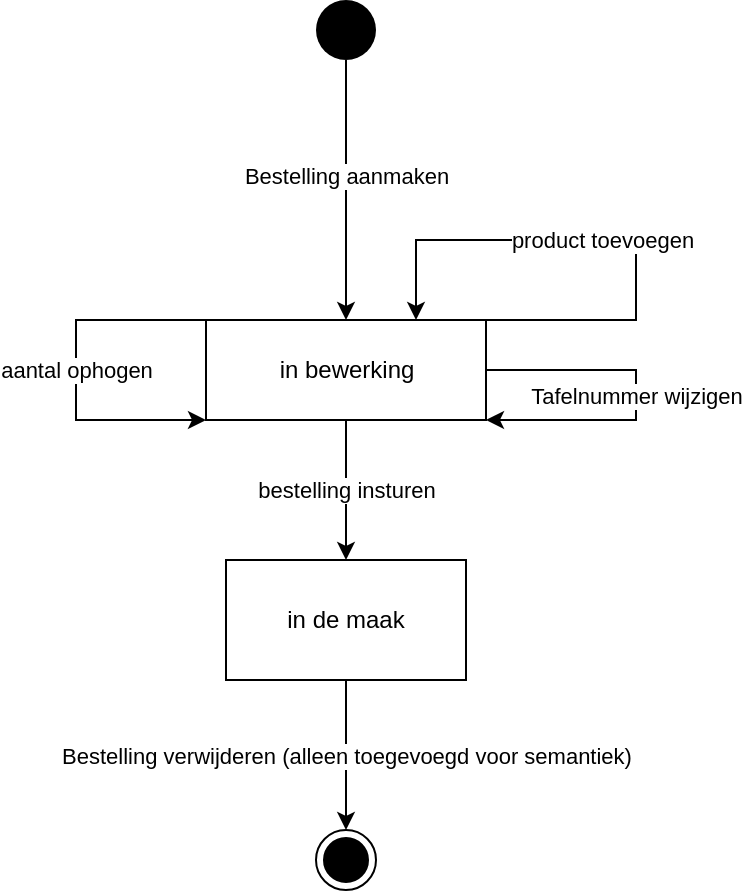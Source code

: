 <mxfile version="15.7.3" type="device" pages="2"><diagram id="pd7d0I2hM6kGug9h9Wsq" name="bestellingen"><mxGraphModel dx="1104" dy="765" grid="1" gridSize="10" guides="1" tooltips="1" connect="1" arrows="1" fold="1" page="1" pageScale="1" pageWidth="850" pageHeight="1100" math="0" shadow="0"><root><mxCell id="0"/><mxCell id="1" parent="0"/><mxCell id="NJDUj9_myrRqRVBpVEsT-5" value="bestelling insturen" style="edgeStyle=orthogonalEdgeStyle;rounded=0;orthogonalLoop=1;jettySize=auto;html=1;exitX=0.5;exitY=1;exitDx=0;exitDy=0;entryX=0.5;entryY=0;entryDx=0;entryDy=0;" parent="1" source="xi9mswe2YMefeNDM6V3e-3" target="NJDUj9_myrRqRVBpVEsT-3" edge="1"><mxGeometry relative="1" as="geometry"/></mxCell><mxCell id="W8TX9aHD0ny6ViK34EIs-1" value="Tafelnummer wijzigen" style="edgeStyle=orthogonalEdgeStyle;rounded=0;orthogonalLoop=1;jettySize=auto;html=1;exitX=1;exitY=0.5;exitDx=0;exitDy=0;entryX=1;entryY=1;entryDx=0;entryDy=0;" edge="1" parent="1" source="xi9mswe2YMefeNDM6V3e-3" target="xi9mswe2YMefeNDM6V3e-3"><mxGeometry relative="1" as="geometry"><mxPoint x="670" y="340" as="targetPoint"/><Array as="points"><mxPoint x="560" y="305"/><mxPoint x="560" y="330"/></Array></mxGeometry></mxCell><mxCell id="xi9mswe2YMefeNDM6V3e-3" value="in bewerking" style="html=1;" parent="1" vertex="1"><mxGeometry x="345" y="280" width="140" height="50" as="geometry"/></mxCell><mxCell id="xi9mswe2YMefeNDM6V3e-5" value="Bestelling aanmaken" style="edgeStyle=orthogonalEdgeStyle;rounded=0;orthogonalLoop=1;jettySize=auto;html=1;" parent="1" source="xi9mswe2YMefeNDM6V3e-4" target="xi9mswe2YMefeNDM6V3e-3" edge="1"><mxGeometry x="-0.111" relative="1" as="geometry"><mxPoint as="offset"/></mxGeometry></mxCell><mxCell id="xi9mswe2YMefeNDM6V3e-4" value="" style="ellipse;fillColor=#000000;strokeColor=none;" parent="1" vertex="1"><mxGeometry x="400" y="120" width="30" height="30" as="geometry"/></mxCell><mxCell id="xi9mswe2YMefeNDM6V3e-6" value="" style="ellipse;html=1;shape=endState;fillColor=#000000;strokeColor=#000000;" parent="1" vertex="1"><mxGeometry x="400" y="535" width="30" height="30" as="geometry"/></mxCell><mxCell id="NJDUj9_myrRqRVBpVEsT-1" value="product toevoegen" style="edgeStyle=orthogonalEdgeStyle;rounded=0;orthogonalLoop=1;jettySize=auto;html=1;exitX=1;exitY=0;exitDx=0;exitDy=0;entryX=0.75;entryY=0;entryDx=0;entryDy=0;" parent="1" source="xi9mswe2YMefeNDM6V3e-3" target="xi9mswe2YMefeNDM6V3e-3" edge="1"><mxGeometry relative="1" as="geometry"><Array as="points"><mxPoint x="560" y="280"/><mxPoint x="560" y="240"/><mxPoint x="450" y="240"/></Array></mxGeometry></mxCell><mxCell id="NJDUj9_myrRqRVBpVEsT-2" value="aantal ophogen" style="edgeStyle=orthogonalEdgeStyle;rounded=0;orthogonalLoop=1;jettySize=auto;html=1;exitX=0;exitY=0;exitDx=0;exitDy=0;entryX=0;entryY=1;entryDx=0;entryDy=0;" parent="1" source="xi9mswe2YMefeNDM6V3e-3" target="xi9mswe2YMefeNDM6V3e-3" edge="1"><mxGeometry relative="1" as="geometry"><Array as="points"><mxPoint x="280" y="280"/><mxPoint x="280" y="330"/></Array></mxGeometry></mxCell><mxCell id="NJDUj9_myrRqRVBpVEsT-6" value="&lt;span style=&quot;font-family: &amp;#34;helvetica&amp;#34;&quot;&gt;Bestelling verwijderen (alleen toegevoegd voor semantiek)&lt;/span&gt;" style="edgeStyle=orthogonalEdgeStyle;rounded=0;orthogonalLoop=1;jettySize=auto;html=1;exitX=0.5;exitY=1;exitDx=0;exitDy=0;entryX=0.5;entryY=0;entryDx=0;entryDy=0;" parent="1" source="NJDUj9_myrRqRVBpVEsT-3" target="xi9mswe2YMefeNDM6V3e-6" edge="1"><mxGeometry relative="1" as="geometry"/></mxCell><mxCell id="NJDUj9_myrRqRVBpVEsT-3" value="in de maak" style="rounded=0;whiteSpace=wrap;html=1;" parent="1" vertex="1"><mxGeometry x="355" y="400" width="120" height="60" as="geometry"/></mxCell></root></mxGraphModel></diagram><diagram id="YD6Da4b45vIJBtTDbn40" name="bestelregel"><mxGraphModel dx="1104" dy="765" grid="1" gridSize="10" guides="1" tooltips="1" connect="1" arrows="1" fold="1" page="1" pageScale="1" pageWidth="850" pageHeight="1100" math="0" shadow="0"><root><mxCell id="JnOz0P7nsFzigFBXYWZ_-0"/><mxCell id="JnOz0P7nsFzigFBXYWZ_-1" parent="JnOz0P7nsFzigFBXYWZ_-0"/><mxCell id="xFWcCQOFojD5Muhboygo-1" value="bestelregel bestaat" style="html=1;" parent="JnOz0P7nsFzigFBXYWZ_-1" vertex="1"><mxGeometry x="345" y="280" width="140" height="50" as="geometry"/></mxCell><mxCell id="xFWcCQOFojD5Muhboygo-2" value="BestelRegel wordt aangemaakt" style="edgeStyle=orthogonalEdgeStyle;rounded=0;orthogonalLoop=1;jettySize=auto;html=1;entryX=0.5;entryY=0;entryDx=0;entryDy=0;" parent="JnOz0P7nsFzigFBXYWZ_-1" source="xFWcCQOFojD5Muhboygo-3" target="xFWcCQOFojD5Muhboygo-1" edge="1"><mxGeometry x="-0.111" relative="1" as="geometry"><mxPoint as="offset"/></mxGeometry></mxCell><mxCell id="xFWcCQOFojD5Muhboygo-3" value="" style="ellipse;fillColor=#000000;strokeColor=none;" parent="JnOz0P7nsFzigFBXYWZ_-1" vertex="1"><mxGeometry x="400" y="160" width="30" height="30" as="geometry"/></mxCell><mxCell id="xFWcCQOFojD5Muhboygo-4" value="" style="ellipse;html=1;shape=endState;fillColor=#000000;strokeColor=#000000;" parent="JnOz0P7nsFzigFBXYWZ_-1" vertex="1"><mxGeometry x="400" y="410" width="30" height="30" as="geometry"/></mxCell><mxCell id="xFWcCQOFojD5Muhboygo-7" value="&lt;span style=&quot;font-family: &amp;#34;helvetica&amp;#34;&quot;&gt;Bestelling verwijderen (alleen toegevoegd voor semantiek)&lt;/span&gt;" style="edgeStyle=orthogonalEdgeStyle;rounded=0;orthogonalLoop=1;jettySize=auto;html=1;exitX=0.5;exitY=1;exitDx=0;exitDy=0;entryX=0.5;entryY=0;entryDx=0;entryDy=0;" parent="JnOz0P7nsFzigFBXYWZ_-1" source="xFWcCQOFojD5Muhboygo-1" target="xFWcCQOFojD5Muhboygo-4" edge="1"><mxGeometry relative="1" as="geometry"><mxPoint x="415" y="460" as="sourcePoint"/></mxGeometry></mxCell><mxCell id="xFWcCQOFojD5Muhboygo-9" value="Aantal ophogen" style="edgeStyle=orthogonalEdgeStyle;rounded=0;orthogonalLoop=1;jettySize=auto;html=1;exitX=1;exitY=0;exitDx=0;exitDy=0;entryX=1;entryY=1;entryDx=0;entryDy=0;" parent="JnOz0P7nsFzigFBXYWZ_-1" source="xFWcCQOFojD5Muhboygo-1" target="xFWcCQOFojD5Muhboygo-1" edge="1"><mxGeometry relative="1" as="geometry"><Array as="points"><mxPoint x="560" y="280"/><mxPoint x="560" y="330"/></Array></mxGeometry></mxCell></root></mxGraphModel></diagram></mxfile>
